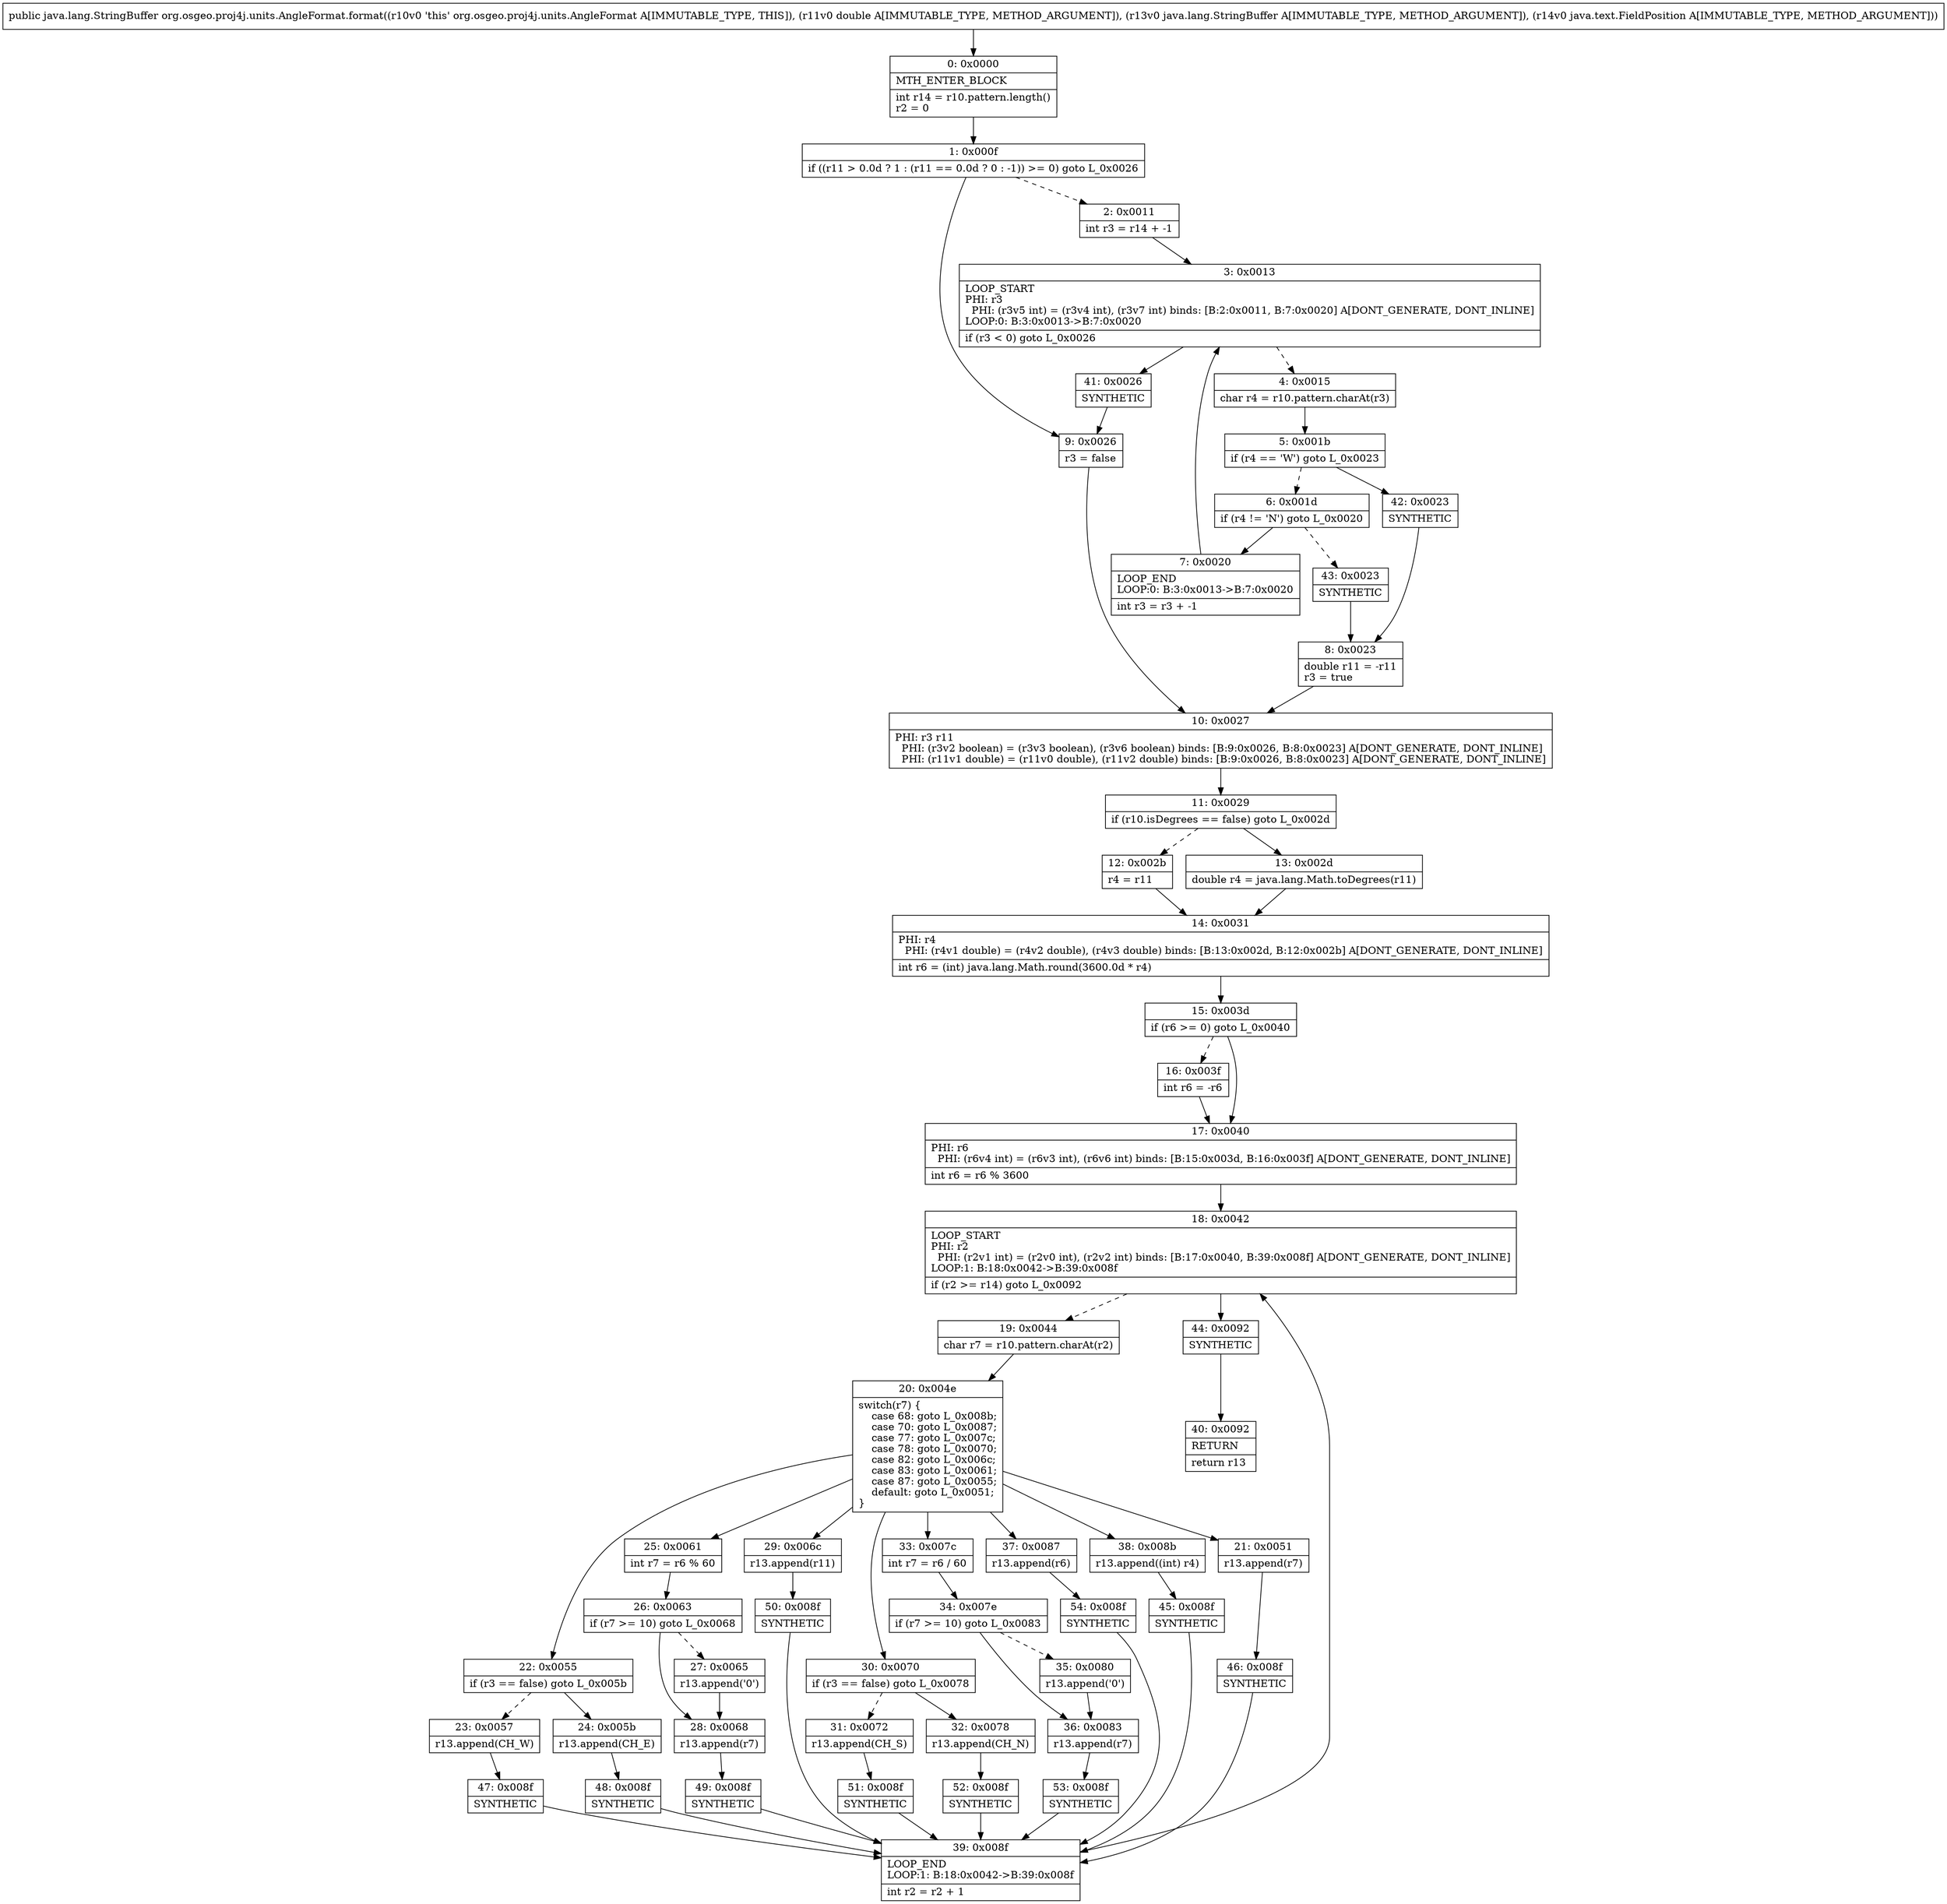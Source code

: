 digraph "CFG fororg.osgeo.proj4j.units.AngleFormat.format(DLjava\/lang\/StringBuffer;Ljava\/text\/FieldPosition;)Ljava\/lang\/StringBuffer;" {
Node_0 [shape=record,label="{0\:\ 0x0000|MTH_ENTER_BLOCK\l|int r14 = r10.pattern.length()\lr2 = 0\l}"];
Node_1 [shape=record,label="{1\:\ 0x000f|if ((r11 \> 0.0d ? 1 : (r11 == 0.0d ? 0 : \-1)) \>= 0) goto L_0x0026\l}"];
Node_2 [shape=record,label="{2\:\ 0x0011|int r3 = r14 + \-1\l}"];
Node_3 [shape=record,label="{3\:\ 0x0013|LOOP_START\lPHI: r3 \l  PHI: (r3v5 int) = (r3v4 int), (r3v7 int) binds: [B:2:0x0011, B:7:0x0020] A[DONT_GENERATE, DONT_INLINE]\lLOOP:0: B:3:0x0013\-\>B:7:0x0020\l|if (r3 \< 0) goto L_0x0026\l}"];
Node_4 [shape=record,label="{4\:\ 0x0015|char r4 = r10.pattern.charAt(r3)\l}"];
Node_5 [shape=record,label="{5\:\ 0x001b|if (r4 == 'W') goto L_0x0023\l}"];
Node_6 [shape=record,label="{6\:\ 0x001d|if (r4 != 'N') goto L_0x0020\l}"];
Node_7 [shape=record,label="{7\:\ 0x0020|LOOP_END\lLOOP:0: B:3:0x0013\-\>B:7:0x0020\l|int r3 = r3 + \-1\l}"];
Node_8 [shape=record,label="{8\:\ 0x0023|double r11 = \-r11\lr3 = true\l}"];
Node_9 [shape=record,label="{9\:\ 0x0026|r3 = false\l}"];
Node_10 [shape=record,label="{10\:\ 0x0027|PHI: r3 r11 \l  PHI: (r3v2 boolean) = (r3v3 boolean), (r3v6 boolean) binds: [B:9:0x0026, B:8:0x0023] A[DONT_GENERATE, DONT_INLINE]\l  PHI: (r11v1 double) = (r11v0 double), (r11v2 double) binds: [B:9:0x0026, B:8:0x0023] A[DONT_GENERATE, DONT_INLINE]\l}"];
Node_11 [shape=record,label="{11\:\ 0x0029|if (r10.isDegrees == false) goto L_0x002d\l}"];
Node_12 [shape=record,label="{12\:\ 0x002b|r4 = r11\l}"];
Node_13 [shape=record,label="{13\:\ 0x002d|double r4 = java.lang.Math.toDegrees(r11)\l}"];
Node_14 [shape=record,label="{14\:\ 0x0031|PHI: r4 \l  PHI: (r4v1 double) = (r4v2 double), (r4v3 double) binds: [B:13:0x002d, B:12:0x002b] A[DONT_GENERATE, DONT_INLINE]\l|int r6 = (int) java.lang.Math.round(3600.0d * r4)\l}"];
Node_15 [shape=record,label="{15\:\ 0x003d|if (r6 \>= 0) goto L_0x0040\l}"];
Node_16 [shape=record,label="{16\:\ 0x003f|int r6 = \-r6\l}"];
Node_17 [shape=record,label="{17\:\ 0x0040|PHI: r6 \l  PHI: (r6v4 int) = (r6v3 int), (r6v6 int) binds: [B:15:0x003d, B:16:0x003f] A[DONT_GENERATE, DONT_INLINE]\l|int r6 = r6 % 3600\l}"];
Node_18 [shape=record,label="{18\:\ 0x0042|LOOP_START\lPHI: r2 \l  PHI: (r2v1 int) = (r2v0 int), (r2v2 int) binds: [B:17:0x0040, B:39:0x008f] A[DONT_GENERATE, DONT_INLINE]\lLOOP:1: B:18:0x0042\-\>B:39:0x008f\l|if (r2 \>= r14) goto L_0x0092\l}"];
Node_19 [shape=record,label="{19\:\ 0x0044|char r7 = r10.pattern.charAt(r2)\l}"];
Node_20 [shape=record,label="{20\:\ 0x004e|switch(r7) \{\l    case 68: goto L_0x008b;\l    case 70: goto L_0x0087;\l    case 77: goto L_0x007c;\l    case 78: goto L_0x0070;\l    case 82: goto L_0x006c;\l    case 83: goto L_0x0061;\l    case 87: goto L_0x0055;\l    default: goto L_0x0051;\l\}\l}"];
Node_21 [shape=record,label="{21\:\ 0x0051|r13.append(r7)\l}"];
Node_22 [shape=record,label="{22\:\ 0x0055|if (r3 == false) goto L_0x005b\l}"];
Node_23 [shape=record,label="{23\:\ 0x0057|r13.append(CH_W)\l}"];
Node_24 [shape=record,label="{24\:\ 0x005b|r13.append(CH_E)\l}"];
Node_25 [shape=record,label="{25\:\ 0x0061|int r7 = r6 % 60\l}"];
Node_26 [shape=record,label="{26\:\ 0x0063|if (r7 \>= 10) goto L_0x0068\l}"];
Node_27 [shape=record,label="{27\:\ 0x0065|r13.append('0')\l}"];
Node_28 [shape=record,label="{28\:\ 0x0068|r13.append(r7)\l}"];
Node_29 [shape=record,label="{29\:\ 0x006c|r13.append(r11)\l}"];
Node_30 [shape=record,label="{30\:\ 0x0070|if (r3 == false) goto L_0x0078\l}"];
Node_31 [shape=record,label="{31\:\ 0x0072|r13.append(CH_S)\l}"];
Node_32 [shape=record,label="{32\:\ 0x0078|r13.append(CH_N)\l}"];
Node_33 [shape=record,label="{33\:\ 0x007c|int r7 = r6 \/ 60\l}"];
Node_34 [shape=record,label="{34\:\ 0x007e|if (r7 \>= 10) goto L_0x0083\l}"];
Node_35 [shape=record,label="{35\:\ 0x0080|r13.append('0')\l}"];
Node_36 [shape=record,label="{36\:\ 0x0083|r13.append(r7)\l}"];
Node_37 [shape=record,label="{37\:\ 0x0087|r13.append(r6)\l}"];
Node_38 [shape=record,label="{38\:\ 0x008b|r13.append((int) r4)\l}"];
Node_39 [shape=record,label="{39\:\ 0x008f|LOOP_END\lLOOP:1: B:18:0x0042\-\>B:39:0x008f\l|int r2 = r2 + 1\l}"];
Node_40 [shape=record,label="{40\:\ 0x0092|RETURN\l|return r13\l}"];
Node_41 [shape=record,label="{41\:\ 0x0026|SYNTHETIC\l}"];
Node_42 [shape=record,label="{42\:\ 0x0023|SYNTHETIC\l}"];
Node_43 [shape=record,label="{43\:\ 0x0023|SYNTHETIC\l}"];
Node_44 [shape=record,label="{44\:\ 0x0092|SYNTHETIC\l}"];
Node_45 [shape=record,label="{45\:\ 0x008f|SYNTHETIC\l}"];
Node_46 [shape=record,label="{46\:\ 0x008f|SYNTHETIC\l}"];
Node_47 [shape=record,label="{47\:\ 0x008f|SYNTHETIC\l}"];
Node_48 [shape=record,label="{48\:\ 0x008f|SYNTHETIC\l}"];
Node_49 [shape=record,label="{49\:\ 0x008f|SYNTHETIC\l}"];
Node_50 [shape=record,label="{50\:\ 0x008f|SYNTHETIC\l}"];
Node_51 [shape=record,label="{51\:\ 0x008f|SYNTHETIC\l}"];
Node_52 [shape=record,label="{52\:\ 0x008f|SYNTHETIC\l}"];
Node_53 [shape=record,label="{53\:\ 0x008f|SYNTHETIC\l}"];
Node_54 [shape=record,label="{54\:\ 0x008f|SYNTHETIC\l}"];
MethodNode[shape=record,label="{public java.lang.StringBuffer org.osgeo.proj4j.units.AngleFormat.format((r10v0 'this' org.osgeo.proj4j.units.AngleFormat A[IMMUTABLE_TYPE, THIS]), (r11v0 double A[IMMUTABLE_TYPE, METHOD_ARGUMENT]), (r13v0 java.lang.StringBuffer A[IMMUTABLE_TYPE, METHOD_ARGUMENT]), (r14v0 java.text.FieldPosition A[IMMUTABLE_TYPE, METHOD_ARGUMENT])) }"];
MethodNode -> Node_0;
Node_0 -> Node_1;
Node_1 -> Node_2[style=dashed];
Node_1 -> Node_9;
Node_2 -> Node_3;
Node_3 -> Node_4[style=dashed];
Node_3 -> Node_41;
Node_4 -> Node_5;
Node_5 -> Node_6[style=dashed];
Node_5 -> Node_42;
Node_6 -> Node_7;
Node_6 -> Node_43[style=dashed];
Node_7 -> Node_3;
Node_8 -> Node_10;
Node_9 -> Node_10;
Node_10 -> Node_11;
Node_11 -> Node_12[style=dashed];
Node_11 -> Node_13;
Node_12 -> Node_14;
Node_13 -> Node_14;
Node_14 -> Node_15;
Node_15 -> Node_16[style=dashed];
Node_15 -> Node_17;
Node_16 -> Node_17;
Node_17 -> Node_18;
Node_18 -> Node_19[style=dashed];
Node_18 -> Node_44;
Node_19 -> Node_20;
Node_20 -> Node_21;
Node_20 -> Node_22;
Node_20 -> Node_25;
Node_20 -> Node_29;
Node_20 -> Node_30;
Node_20 -> Node_33;
Node_20 -> Node_37;
Node_20 -> Node_38;
Node_21 -> Node_46;
Node_22 -> Node_23[style=dashed];
Node_22 -> Node_24;
Node_23 -> Node_47;
Node_24 -> Node_48;
Node_25 -> Node_26;
Node_26 -> Node_27[style=dashed];
Node_26 -> Node_28;
Node_27 -> Node_28;
Node_28 -> Node_49;
Node_29 -> Node_50;
Node_30 -> Node_31[style=dashed];
Node_30 -> Node_32;
Node_31 -> Node_51;
Node_32 -> Node_52;
Node_33 -> Node_34;
Node_34 -> Node_35[style=dashed];
Node_34 -> Node_36;
Node_35 -> Node_36;
Node_36 -> Node_53;
Node_37 -> Node_54;
Node_38 -> Node_45;
Node_39 -> Node_18;
Node_41 -> Node_9;
Node_42 -> Node_8;
Node_43 -> Node_8;
Node_44 -> Node_40;
Node_45 -> Node_39;
Node_46 -> Node_39;
Node_47 -> Node_39;
Node_48 -> Node_39;
Node_49 -> Node_39;
Node_50 -> Node_39;
Node_51 -> Node_39;
Node_52 -> Node_39;
Node_53 -> Node_39;
Node_54 -> Node_39;
}

